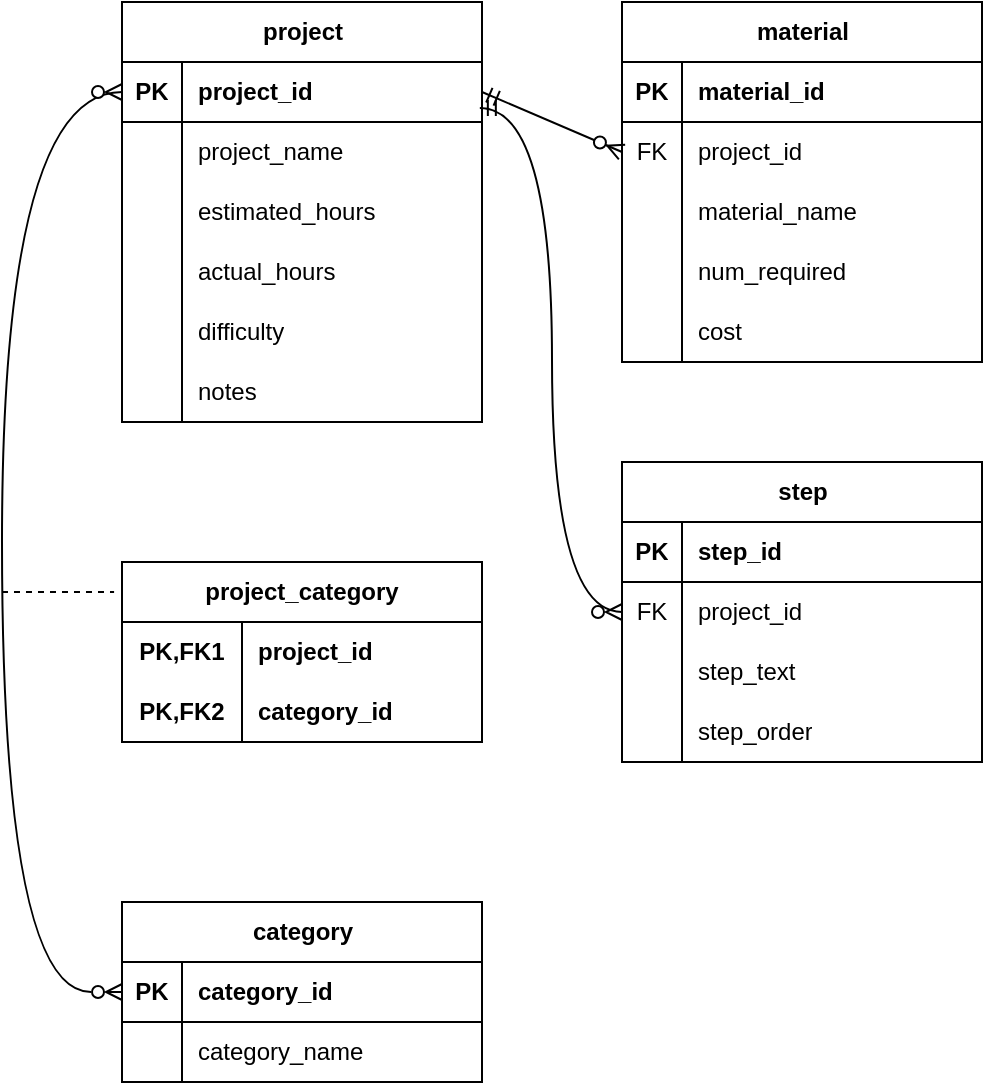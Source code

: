 <mxfile version="21.6.8" type="device">
  <diagram name="Page-1" id="2K3Vi2Fc3GceMsmTWdwY">
    <mxGraphModel dx="566" dy="936" grid="1" gridSize="10" guides="1" tooltips="1" connect="1" arrows="1" fold="1" page="1" pageScale="1" pageWidth="850" pageHeight="1100" math="0" shadow="0">
      <root>
        <mxCell id="0" />
        <mxCell id="1" parent="0" />
        <mxCell id="L_CUQ1WwxZBfrq4QyveK-1" value="project" style="shape=table;startSize=30;container=1;collapsible=1;childLayout=tableLayout;fixedRows=1;rowLines=0;fontStyle=1;align=center;resizeLast=1;html=1;" vertex="1" parent="1">
          <mxGeometry x="100" y="90" width="180" height="210" as="geometry" />
        </mxCell>
        <mxCell id="L_CUQ1WwxZBfrq4QyveK-2" value="" style="shape=tableRow;horizontal=0;startSize=0;swimlaneHead=0;swimlaneBody=0;fillColor=none;collapsible=0;dropTarget=0;points=[[0,0.5],[1,0.5]];portConstraint=eastwest;top=0;left=0;right=0;bottom=1;swimlaneFillColor=default;" vertex="1" parent="L_CUQ1WwxZBfrq4QyveK-1">
          <mxGeometry y="30" width="180" height="30" as="geometry" />
        </mxCell>
        <mxCell id="L_CUQ1WwxZBfrq4QyveK-3" value="PK" style="shape=partialRectangle;connectable=0;fillColor=none;top=0;left=0;bottom=0;right=0;fontStyle=1;overflow=hidden;whiteSpace=wrap;html=1;" vertex="1" parent="L_CUQ1WwxZBfrq4QyveK-2">
          <mxGeometry width="30" height="30" as="geometry">
            <mxRectangle width="30" height="30" as="alternateBounds" />
          </mxGeometry>
        </mxCell>
        <mxCell id="L_CUQ1WwxZBfrq4QyveK-4" value="&lt;span style=&quot;&quot;&gt;project_id&lt;/span&gt;" style="shape=partialRectangle;connectable=0;fillColor=none;top=0;left=0;bottom=0;right=0;align=left;spacingLeft=6;fontStyle=1;overflow=hidden;whiteSpace=wrap;html=1;strokeColor=inherit;" vertex="1" parent="L_CUQ1WwxZBfrq4QyveK-2">
          <mxGeometry x="30" width="150" height="30" as="geometry">
            <mxRectangle width="150" height="30" as="alternateBounds" />
          </mxGeometry>
        </mxCell>
        <mxCell id="L_CUQ1WwxZBfrq4QyveK-5" value="" style="shape=tableRow;horizontal=0;startSize=0;swimlaneHead=0;swimlaneBody=0;fillColor=none;collapsible=0;dropTarget=0;points=[[0,0.5],[1,0.5]];portConstraint=eastwest;top=0;left=0;right=0;bottom=0;" vertex="1" parent="L_CUQ1WwxZBfrq4QyveK-1">
          <mxGeometry y="60" width="180" height="30" as="geometry" />
        </mxCell>
        <mxCell id="L_CUQ1WwxZBfrq4QyveK-6" value="" style="shape=partialRectangle;connectable=0;fillColor=none;top=0;left=0;bottom=0;right=0;editable=1;overflow=hidden;whiteSpace=wrap;html=1;" vertex="1" parent="L_CUQ1WwxZBfrq4QyveK-5">
          <mxGeometry width="30" height="30" as="geometry">
            <mxRectangle width="30" height="30" as="alternateBounds" />
          </mxGeometry>
        </mxCell>
        <mxCell id="L_CUQ1WwxZBfrq4QyveK-7" value="project_name" style="shape=partialRectangle;connectable=0;fillColor=none;top=0;left=0;bottom=0;right=0;align=left;spacingLeft=6;overflow=hidden;whiteSpace=wrap;html=1;" vertex="1" parent="L_CUQ1WwxZBfrq4QyveK-5">
          <mxGeometry x="30" width="150" height="30" as="geometry">
            <mxRectangle width="150" height="30" as="alternateBounds" />
          </mxGeometry>
        </mxCell>
        <mxCell id="L_CUQ1WwxZBfrq4QyveK-8" value="" style="shape=tableRow;horizontal=0;startSize=0;swimlaneHead=0;swimlaneBody=0;fillColor=none;collapsible=0;dropTarget=0;points=[[0,0.5],[1,0.5]];portConstraint=eastwest;top=0;left=0;right=0;bottom=0;" vertex="1" parent="L_CUQ1WwxZBfrq4QyveK-1">
          <mxGeometry y="90" width="180" height="30" as="geometry" />
        </mxCell>
        <mxCell id="L_CUQ1WwxZBfrq4QyveK-9" value="" style="shape=partialRectangle;connectable=0;fillColor=none;top=0;left=0;bottom=0;right=0;editable=1;overflow=hidden;whiteSpace=wrap;html=1;" vertex="1" parent="L_CUQ1WwxZBfrq4QyveK-8">
          <mxGeometry width="30" height="30" as="geometry">
            <mxRectangle width="30" height="30" as="alternateBounds" />
          </mxGeometry>
        </mxCell>
        <mxCell id="L_CUQ1WwxZBfrq4QyveK-10" value="estimated_hours" style="shape=partialRectangle;connectable=0;fillColor=none;top=0;left=0;bottom=0;right=0;align=left;spacingLeft=6;overflow=hidden;whiteSpace=wrap;html=1;" vertex="1" parent="L_CUQ1WwxZBfrq4QyveK-8">
          <mxGeometry x="30" width="150" height="30" as="geometry">
            <mxRectangle width="150" height="30" as="alternateBounds" />
          </mxGeometry>
        </mxCell>
        <mxCell id="L_CUQ1WwxZBfrq4QyveK-11" value="" style="shape=tableRow;horizontal=0;startSize=0;swimlaneHead=0;swimlaneBody=0;fillColor=none;collapsible=0;dropTarget=0;points=[[0,0.5],[1,0.5]];portConstraint=eastwest;top=0;left=0;right=0;bottom=0;" vertex="1" parent="L_CUQ1WwxZBfrq4QyveK-1">
          <mxGeometry y="120" width="180" height="30" as="geometry" />
        </mxCell>
        <mxCell id="L_CUQ1WwxZBfrq4QyveK-12" value="" style="shape=partialRectangle;connectable=0;fillColor=none;top=0;left=0;bottom=0;right=0;editable=1;overflow=hidden;whiteSpace=wrap;html=1;" vertex="1" parent="L_CUQ1WwxZBfrq4QyveK-11">
          <mxGeometry width="30" height="30" as="geometry">
            <mxRectangle width="30" height="30" as="alternateBounds" />
          </mxGeometry>
        </mxCell>
        <mxCell id="L_CUQ1WwxZBfrq4QyveK-13" value="actual_hours" style="shape=partialRectangle;connectable=0;fillColor=none;top=0;left=0;bottom=0;right=0;align=left;spacingLeft=6;overflow=hidden;whiteSpace=wrap;html=1;" vertex="1" parent="L_CUQ1WwxZBfrq4QyveK-11">
          <mxGeometry x="30" width="150" height="30" as="geometry">
            <mxRectangle width="150" height="30" as="alternateBounds" />
          </mxGeometry>
        </mxCell>
        <mxCell id="L_CUQ1WwxZBfrq4QyveK-20" style="shape=tableRow;horizontal=0;startSize=0;swimlaneHead=0;swimlaneBody=0;fillColor=none;collapsible=0;dropTarget=0;points=[[0,0.5],[1,0.5]];portConstraint=eastwest;top=0;left=0;right=0;bottom=0;" vertex="1" parent="L_CUQ1WwxZBfrq4QyveK-1">
          <mxGeometry y="150" width="180" height="30" as="geometry" />
        </mxCell>
        <mxCell id="L_CUQ1WwxZBfrq4QyveK-21" style="shape=partialRectangle;connectable=0;fillColor=none;top=0;left=0;bottom=0;right=0;editable=1;overflow=hidden;whiteSpace=wrap;html=1;" vertex="1" parent="L_CUQ1WwxZBfrq4QyveK-20">
          <mxGeometry width="30" height="30" as="geometry">
            <mxRectangle width="30" height="30" as="alternateBounds" />
          </mxGeometry>
        </mxCell>
        <mxCell id="L_CUQ1WwxZBfrq4QyveK-22" value="difficulty" style="shape=partialRectangle;connectable=0;fillColor=none;top=0;left=0;bottom=0;right=0;align=left;spacingLeft=6;overflow=hidden;whiteSpace=wrap;html=1;" vertex="1" parent="L_CUQ1WwxZBfrq4QyveK-20">
          <mxGeometry x="30" width="150" height="30" as="geometry">
            <mxRectangle width="150" height="30" as="alternateBounds" />
          </mxGeometry>
        </mxCell>
        <mxCell id="L_CUQ1WwxZBfrq4QyveK-17" style="shape=tableRow;horizontal=0;startSize=0;swimlaneHead=0;swimlaneBody=0;fillColor=none;collapsible=0;dropTarget=0;points=[[0,0.5],[1,0.5]];portConstraint=eastwest;top=0;left=0;right=0;bottom=0;" vertex="1" parent="L_CUQ1WwxZBfrq4QyveK-1">
          <mxGeometry y="180" width="180" height="30" as="geometry" />
        </mxCell>
        <mxCell id="L_CUQ1WwxZBfrq4QyveK-18" style="shape=partialRectangle;connectable=0;fillColor=none;top=0;left=0;bottom=0;right=0;editable=1;overflow=hidden;whiteSpace=wrap;html=1;" vertex="1" parent="L_CUQ1WwxZBfrq4QyveK-17">
          <mxGeometry width="30" height="30" as="geometry">
            <mxRectangle width="30" height="30" as="alternateBounds" />
          </mxGeometry>
        </mxCell>
        <mxCell id="L_CUQ1WwxZBfrq4QyveK-19" value="notes" style="shape=partialRectangle;connectable=0;fillColor=none;top=0;left=0;bottom=0;right=0;align=left;spacingLeft=6;overflow=hidden;whiteSpace=wrap;html=1;" vertex="1" parent="L_CUQ1WwxZBfrq4QyveK-17">
          <mxGeometry x="30" width="150" height="30" as="geometry">
            <mxRectangle width="150" height="30" as="alternateBounds" />
          </mxGeometry>
        </mxCell>
        <mxCell id="L_CUQ1WwxZBfrq4QyveK-23" value="material" style="shape=table;startSize=30;container=1;collapsible=1;childLayout=tableLayout;fixedRows=1;rowLines=0;fontStyle=1;align=center;resizeLast=1;html=1;" vertex="1" parent="1">
          <mxGeometry x="350" y="90" width="180" height="180" as="geometry" />
        </mxCell>
        <mxCell id="L_CUQ1WwxZBfrq4QyveK-24" value="" style="shape=tableRow;horizontal=0;startSize=0;swimlaneHead=0;swimlaneBody=0;fillColor=none;collapsible=0;dropTarget=0;points=[[0,0.5],[1,0.5]];portConstraint=eastwest;top=0;left=0;right=0;bottom=1;" vertex="1" parent="L_CUQ1WwxZBfrq4QyveK-23">
          <mxGeometry y="30" width="180" height="30" as="geometry" />
        </mxCell>
        <mxCell id="L_CUQ1WwxZBfrq4QyveK-25" value="PK" style="shape=partialRectangle;connectable=0;fillColor=none;top=0;left=0;bottom=0;right=0;fontStyle=1;overflow=hidden;whiteSpace=wrap;html=1;" vertex="1" parent="L_CUQ1WwxZBfrq4QyveK-24">
          <mxGeometry width="30" height="30" as="geometry">
            <mxRectangle width="30" height="30" as="alternateBounds" />
          </mxGeometry>
        </mxCell>
        <mxCell id="L_CUQ1WwxZBfrq4QyveK-26" value="material_id" style="shape=partialRectangle;connectable=0;fillColor=none;top=0;left=0;bottom=0;right=0;align=left;spacingLeft=6;fontStyle=1;overflow=hidden;whiteSpace=wrap;html=1;" vertex="1" parent="L_CUQ1WwxZBfrq4QyveK-24">
          <mxGeometry x="30" width="150" height="30" as="geometry">
            <mxRectangle width="150" height="30" as="alternateBounds" />
          </mxGeometry>
        </mxCell>
        <mxCell id="L_CUQ1WwxZBfrq4QyveK-27" value="" style="shape=tableRow;horizontal=0;startSize=0;swimlaneHead=0;swimlaneBody=0;fillColor=none;collapsible=0;dropTarget=0;points=[[0,0.5],[1,0.5]];portConstraint=eastwest;top=0;left=0;right=0;bottom=0;" vertex="1" parent="L_CUQ1WwxZBfrq4QyveK-23">
          <mxGeometry y="60" width="180" height="30" as="geometry" />
        </mxCell>
        <mxCell id="L_CUQ1WwxZBfrq4QyveK-28" value="FK" style="shape=partialRectangle;connectable=0;fillColor=none;top=0;left=0;bottom=0;right=0;editable=1;overflow=hidden;whiteSpace=wrap;html=1;" vertex="1" parent="L_CUQ1WwxZBfrq4QyveK-27">
          <mxGeometry width="30" height="30" as="geometry">
            <mxRectangle width="30" height="30" as="alternateBounds" />
          </mxGeometry>
        </mxCell>
        <mxCell id="L_CUQ1WwxZBfrq4QyveK-29" value="project_id" style="shape=partialRectangle;connectable=0;fillColor=none;top=0;left=0;bottom=0;right=0;align=left;spacingLeft=6;overflow=hidden;whiteSpace=wrap;html=1;" vertex="1" parent="L_CUQ1WwxZBfrq4QyveK-27">
          <mxGeometry x="30" width="150" height="30" as="geometry">
            <mxRectangle width="150" height="30" as="alternateBounds" />
          </mxGeometry>
        </mxCell>
        <mxCell id="L_CUQ1WwxZBfrq4QyveK-30" value="" style="shape=tableRow;horizontal=0;startSize=0;swimlaneHead=0;swimlaneBody=0;fillColor=none;collapsible=0;dropTarget=0;points=[[0,0.5],[1,0.5]];portConstraint=eastwest;top=0;left=0;right=0;bottom=0;" vertex="1" parent="L_CUQ1WwxZBfrq4QyveK-23">
          <mxGeometry y="90" width="180" height="30" as="geometry" />
        </mxCell>
        <mxCell id="L_CUQ1WwxZBfrq4QyveK-31" value="" style="shape=partialRectangle;connectable=0;fillColor=none;top=0;left=0;bottom=0;right=0;editable=1;overflow=hidden;whiteSpace=wrap;html=1;" vertex="1" parent="L_CUQ1WwxZBfrq4QyveK-30">
          <mxGeometry width="30" height="30" as="geometry">
            <mxRectangle width="30" height="30" as="alternateBounds" />
          </mxGeometry>
        </mxCell>
        <mxCell id="L_CUQ1WwxZBfrq4QyveK-32" value="material_name" style="shape=partialRectangle;connectable=0;fillColor=none;top=0;left=0;bottom=0;right=0;align=left;spacingLeft=6;overflow=hidden;whiteSpace=wrap;html=1;" vertex="1" parent="L_CUQ1WwxZBfrq4QyveK-30">
          <mxGeometry x="30" width="150" height="30" as="geometry">
            <mxRectangle width="150" height="30" as="alternateBounds" />
          </mxGeometry>
        </mxCell>
        <mxCell id="L_CUQ1WwxZBfrq4QyveK-33" value="" style="shape=tableRow;horizontal=0;startSize=0;swimlaneHead=0;swimlaneBody=0;fillColor=none;collapsible=0;dropTarget=0;points=[[0,0.5],[1,0.5]];portConstraint=eastwest;top=0;left=0;right=0;bottom=0;" vertex="1" parent="L_CUQ1WwxZBfrq4QyveK-23">
          <mxGeometry y="120" width="180" height="30" as="geometry" />
        </mxCell>
        <mxCell id="L_CUQ1WwxZBfrq4QyveK-34" value="" style="shape=partialRectangle;connectable=0;fillColor=none;top=0;left=0;bottom=0;right=0;editable=1;overflow=hidden;whiteSpace=wrap;html=1;" vertex="1" parent="L_CUQ1WwxZBfrq4QyveK-33">
          <mxGeometry width="30" height="30" as="geometry">
            <mxRectangle width="30" height="30" as="alternateBounds" />
          </mxGeometry>
        </mxCell>
        <mxCell id="L_CUQ1WwxZBfrq4QyveK-35" value="num_required" style="shape=partialRectangle;connectable=0;fillColor=none;top=0;left=0;bottom=0;right=0;align=left;spacingLeft=6;overflow=hidden;whiteSpace=wrap;html=1;" vertex="1" parent="L_CUQ1WwxZBfrq4QyveK-33">
          <mxGeometry x="30" width="150" height="30" as="geometry">
            <mxRectangle width="150" height="30" as="alternateBounds" />
          </mxGeometry>
        </mxCell>
        <mxCell id="L_CUQ1WwxZBfrq4QyveK-42" style="shape=tableRow;horizontal=0;startSize=0;swimlaneHead=0;swimlaneBody=0;fillColor=none;collapsible=0;dropTarget=0;points=[[0,0.5],[1,0.5]];portConstraint=eastwest;top=0;left=0;right=0;bottom=0;" vertex="1" parent="L_CUQ1WwxZBfrq4QyveK-23">
          <mxGeometry y="150" width="180" height="30" as="geometry" />
        </mxCell>
        <mxCell id="L_CUQ1WwxZBfrq4QyveK-43" style="shape=partialRectangle;connectable=0;fillColor=none;top=0;left=0;bottom=0;right=0;editable=1;overflow=hidden;whiteSpace=wrap;html=1;" vertex="1" parent="L_CUQ1WwxZBfrq4QyveK-42">
          <mxGeometry width="30" height="30" as="geometry">
            <mxRectangle width="30" height="30" as="alternateBounds" />
          </mxGeometry>
        </mxCell>
        <mxCell id="L_CUQ1WwxZBfrq4QyveK-44" value="cost" style="shape=partialRectangle;connectable=0;fillColor=none;top=0;left=0;bottom=0;right=0;align=left;spacingLeft=6;overflow=hidden;whiteSpace=wrap;html=1;" vertex="1" parent="L_CUQ1WwxZBfrq4QyveK-42">
          <mxGeometry x="30" width="150" height="30" as="geometry">
            <mxRectangle width="150" height="30" as="alternateBounds" />
          </mxGeometry>
        </mxCell>
        <mxCell id="L_CUQ1WwxZBfrq4QyveK-58" value="step" style="shape=table;startSize=30;container=1;collapsible=1;childLayout=tableLayout;fixedRows=1;rowLines=0;fontStyle=1;align=center;resizeLast=1;html=1;" vertex="1" parent="1">
          <mxGeometry x="350" y="320" width="180" height="150" as="geometry" />
        </mxCell>
        <mxCell id="L_CUQ1WwxZBfrq4QyveK-59" value="" style="shape=tableRow;horizontal=0;startSize=0;swimlaneHead=0;swimlaneBody=0;fillColor=none;collapsible=0;dropTarget=0;points=[[0,0.5],[1,0.5]];portConstraint=eastwest;top=0;left=0;right=0;bottom=1;" vertex="1" parent="L_CUQ1WwxZBfrq4QyveK-58">
          <mxGeometry y="30" width="180" height="30" as="geometry" />
        </mxCell>
        <mxCell id="L_CUQ1WwxZBfrq4QyveK-60" value="PK" style="shape=partialRectangle;connectable=0;fillColor=none;top=0;left=0;bottom=0;right=0;fontStyle=1;overflow=hidden;whiteSpace=wrap;html=1;" vertex="1" parent="L_CUQ1WwxZBfrq4QyveK-59">
          <mxGeometry width="30" height="30" as="geometry">
            <mxRectangle width="30" height="30" as="alternateBounds" />
          </mxGeometry>
        </mxCell>
        <mxCell id="L_CUQ1WwxZBfrq4QyveK-61" value="step_id" style="shape=partialRectangle;connectable=0;fillColor=none;top=0;left=0;bottom=0;right=0;align=left;spacingLeft=6;fontStyle=1;overflow=hidden;whiteSpace=wrap;html=1;" vertex="1" parent="L_CUQ1WwxZBfrq4QyveK-59">
          <mxGeometry x="30" width="150" height="30" as="geometry">
            <mxRectangle width="150" height="30" as="alternateBounds" />
          </mxGeometry>
        </mxCell>
        <mxCell id="L_CUQ1WwxZBfrq4QyveK-62" value="" style="shape=tableRow;horizontal=0;startSize=0;swimlaneHead=0;swimlaneBody=0;fillColor=none;collapsible=0;dropTarget=0;points=[[0,0.5],[1,0.5]];portConstraint=eastwest;top=0;left=0;right=0;bottom=0;" vertex="1" parent="L_CUQ1WwxZBfrq4QyveK-58">
          <mxGeometry y="60" width="180" height="30" as="geometry" />
        </mxCell>
        <mxCell id="L_CUQ1WwxZBfrq4QyveK-63" value="FK" style="shape=partialRectangle;connectable=0;fillColor=none;top=0;left=0;bottom=0;right=0;editable=1;overflow=hidden;whiteSpace=wrap;html=1;" vertex="1" parent="L_CUQ1WwxZBfrq4QyveK-62">
          <mxGeometry width="30" height="30" as="geometry">
            <mxRectangle width="30" height="30" as="alternateBounds" />
          </mxGeometry>
        </mxCell>
        <mxCell id="L_CUQ1WwxZBfrq4QyveK-64" value="project_id" style="shape=partialRectangle;connectable=0;fillColor=none;top=0;left=0;bottom=0;right=0;align=left;spacingLeft=6;overflow=hidden;whiteSpace=wrap;html=1;" vertex="1" parent="L_CUQ1WwxZBfrq4QyveK-62">
          <mxGeometry x="30" width="150" height="30" as="geometry">
            <mxRectangle width="150" height="30" as="alternateBounds" />
          </mxGeometry>
        </mxCell>
        <mxCell id="L_CUQ1WwxZBfrq4QyveK-65" value="" style="shape=tableRow;horizontal=0;startSize=0;swimlaneHead=0;swimlaneBody=0;fillColor=none;collapsible=0;dropTarget=0;points=[[0,0.5],[1,0.5]];portConstraint=eastwest;top=0;left=0;right=0;bottom=0;" vertex="1" parent="L_CUQ1WwxZBfrq4QyveK-58">
          <mxGeometry y="90" width="180" height="30" as="geometry" />
        </mxCell>
        <mxCell id="L_CUQ1WwxZBfrq4QyveK-66" value="" style="shape=partialRectangle;connectable=0;fillColor=none;top=0;left=0;bottom=0;right=0;editable=1;overflow=hidden;whiteSpace=wrap;html=1;" vertex="1" parent="L_CUQ1WwxZBfrq4QyveK-65">
          <mxGeometry width="30" height="30" as="geometry">
            <mxRectangle width="30" height="30" as="alternateBounds" />
          </mxGeometry>
        </mxCell>
        <mxCell id="L_CUQ1WwxZBfrq4QyveK-67" value="step_text" style="shape=partialRectangle;connectable=0;fillColor=none;top=0;left=0;bottom=0;right=0;align=left;spacingLeft=6;overflow=hidden;whiteSpace=wrap;html=1;" vertex="1" parent="L_CUQ1WwxZBfrq4QyveK-65">
          <mxGeometry x="30" width="150" height="30" as="geometry">
            <mxRectangle width="150" height="30" as="alternateBounds" />
          </mxGeometry>
        </mxCell>
        <mxCell id="L_CUQ1WwxZBfrq4QyveK-68" value="" style="shape=tableRow;horizontal=0;startSize=0;swimlaneHead=0;swimlaneBody=0;fillColor=none;collapsible=0;dropTarget=0;points=[[0,0.5],[1,0.5]];portConstraint=eastwest;top=0;left=0;right=0;bottom=0;" vertex="1" parent="L_CUQ1WwxZBfrq4QyveK-58">
          <mxGeometry y="120" width="180" height="30" as="geometry" />
        </mxCell>
        <mxCell id="L_CUQ1WwxZBfrq4QyveK-69" value="" style="shape=partialRectangle;connectable=0;fillColor=none;top=0;left=0;bottom=0;right=0;editable=1;overflow=hidden;whiteSpace=wrap;html=1;" vertex="1" parent="L_CUQ1WwxZBfrq4QyveK-68">
          <mxGeometry width="30" height="30" as="geometry">
            <mxRectangle width="30" height="30" as="alternateBounds" />
          </mxGeometry>
        </mxCell>
        <mxCell id="L_CUQ1WwxZBfrq4QyveK-70" value="step_order" style="shape=partialRectangle;connectable=0;fillColor=none;top=0;left=0;bottom=0;right=0;align=left;spacingLeft=6;overflow=hidden;whiteSpace=wrap;html=1;" vertex="1" parent="L_CUQ1WwxZBfrq4QyveK-68">
          <mxGeometry x="30" width="150" height="30" as="geometry">
            <mxRectangle width="150" height="30" as="alternateBounds" />
          </mxGeometry>
        </mxCell>
        <mxCell id="L_CUQ1WwxZBfrq4QyveK-71" value="category" style="shape=table;startSize=30;container=1;collapsible=1;childLayout=tableLayout;fixedRows=1;rowLines=0;fontStyle=1;align=center;resizeLast=1;html=1;" vertex="1" parent="1">
          <mxGeometry x="100" y="540" width="180" height="90" as="geometry" />
        </mxCell>
        <mxCell id="L_CUQ1WwxZBfrq4QyveK-72" value="" style="shape=tableRow;horizontal=0;startSize=0;swimlaneHead=0;swimlaneBody=0;fillColor=none;collapsible=0;dropTarget=0;points=[[0,0.5],[1,0.5]];portConstraint=eastwest;top=0;left=0;right=0;bottom=1;" vertex="1" parent="L_CUQ1WwxZBfrq4QyveK-71">
          <mxGeometry y="30" width="180" height="30" as="geometry" />
        </mxCell>
        <mxCell id="L_CUQ1WwxZBfrq4QyveK-73" value="PK" style="shape=partialRectangle;connectable=0;fillColor=none;top=0;left=0;bottom=0;right=0;fontStyle=1;overflow=hidden;whiteSpace=wrap;html=1;" vertex="1" parent="L_CUQ1WwxZBfrq4QyveK-72">
          <mxGeometry width="30" height="30" as="geometry">
            <mxRectangle width="30" height="30" as="alternateBounds" />
          </mxGeometry>
        </mxCell>
        <mxCell id="L_CUQ1WwxZBfrq4QyveK-74" value="category_id" style="shape=partialRectangle;connectable=0;fillColor=none;top=0;left=0;bottom=0;right=0;align=left;spacingLeft=6;fontStyle=1;overflow=hidden;whiteSpace=wrap;html=1;" vertex="1" parent="L_CUQ1WwxZBfrq4QyveK-72">
          <mxGeometry x="30" width="150" height="30" as="geometry">
            <mxRectangle width="150" height="30" as="alternateBounds" />
          </mxGeometry>
        </mxCell>
        <mxCell id="L_CUQ1WwxZBfrq4QyveK-75" value="" style="shape=tableRow;horizontal=0;startSize=0;swimlaneHead=0;swimlaneBody=0;fillColor=none;collapsible=0;dropTarget=0;points=[[0,0.5],[1,0.5]];portConstraint=eastwest;top=0;left=0;right=0;bottom=0;" vertex="1" parent="L_CUQ1WwxZBfrq4QyveK-71">
          <mxGeometry y="60" width="180" height="30" as="geometry" />
        </mxCell>
        <mxCell id="L_CUQ1WwxZBfrq4QyveK-76" value="" style="shape=partialRectangle;connectable=0;fillColor=none;top=0;left=0;bottom=0;right=0;editable=1;overflow=hidden;whiteSpace=wrap;html=1;" vertex="1" parent="L_CUQ1WwxZBfrq4QyveK-75">
          <mxGeometry width="30" height="30" as="geometry">
            <mxRectangle width="30" height="30" as="alternateBounds" />
          </mxGeometry>
        </mxCell>
        <mxCell id="L_CUQ1WwxZBfrq4QyveK-77" value="category_name" style="shape=partialRectangle;connectable=0;fillColor=none;top=0;left=0;bottom=0;right=0;align=left;spacingLeft=6;overflow=hidden;whiteSpace=wrap;html=1;" vertex="1" parent="L_CUQ1WwxZBfrq4QyveK-75">
          <mxGeometry x="30" width="150" height="30" as="geometry">
            <mxRectangle width="150" height="30" as="alternateBounds" />
          </mxGeometry>
        </mxCell>
        <mxCell id="L_CUQ1WwxZBfrq4QyveK-97" value="project_category" style="shape=table;startSize=30;container=1;collapsible=1;childLayout=tableLayout;fixedRows=1;rowLines=0;fontStyle=1;align=center;resizeLast=1;html=1;whiteSpace=wrap;" vertex="1" parent="1">
          <mxGeometry x="100" y="370" width="180" height="90" as="geometry" />
        </mxCell>
        <mxCell id="L_CUQ1WwxZBfrq4QyveK-98" value="" style="shape=tableRow;horizontal=0;startSize=0;swimlaneHead=0;swimlaneBody=0;fillColor=none;collapsible=0;dropTarget=0;points=[[0,0.5],[1,0.5]];portConstraint=eastwest;top=0;left=0;right=0;bottom=0;html=1;" vertex="1" parent="L_CUQ1WwxZBfrq4QyveK-97">
          <mxGeometry y="30" width="180" height="30" as="geometry" />
        </mxCell>
        <mxCell id="L_CUQ1WwxZBfrq4QyveK-99" value="PK,FK1" style="shape=partialRectangle;connectable=0;fillColor=none;top=0;left=0;bottom=0;right=0;fontStyle=1;overflow=hidden;html=1;whiteSpace=wrap;" vertex="1" parent="L_CUQ1WwxZBfrq4QyveK-98">
          <mxGeometry width="60" height="30" as="geometry">
            <mxRectangle width="60" height="30" as="alternateBounds" />
          </mxGeometry>
        </mxCell>
        <mxCell id="L_CUQ1WwxZBfrq4QyveK-100" value="project_id" style="shape=partialRectangle;connectable=0;fillColor=none;top=0;left=0;bottom=0;right=0;align=left;spacingLeft=6;fontStyle=1;overflow=hidden;html=1;whiteSpace=wrap;" vertex="1" parent="L_CUQ1WwxZBfrq4QyveK-98">
          <mxGeometry x="60" width="120" height="30" as="geometry">
            <mxRectangle width="120" height="30" as="alternateBounds" />
          </mxGeometry>
        </mxCell>
        <mxCell id="L_CUQ1WwxZBfrq4QyveK-101" value="" style="shape=tableRow;horizontal=0;startSize=0;swimlaneHead=0;swimlaneBody=0;fillColor=none;collapsible=0;dropTarget=0;points=[[0,0.5],[1,0.5]];portConstraint=eastwest;top=0;left=0;right=0;bottom=1;html=1;" vertex="1" parent="L_CUQ1WwxZBfrq4QyveK-97">
          <mxGeometry y="60" width="180" height="30" as="geometry" />
        </mxCell>
        <mxCell id="L_CUQ1WwxZBfrq4QyveK-102" value="PK,FK2" style="shape=partialRectangle;connectable=0;fillColor=none;top=0;left=0;bottom=0;right=0;fontStyle=1;overflow=hidden;html=1;whiteSpace=wrap;" vertex="1" parent="L_CUQ1WwxZBfrq4QyveK-101">
          <mxGeometry width="60" height="30" as="geometry">
            <mxRectangle width="60" height="30" as="alternateBounds" />
          </mxGeometry>
        </mxCell>
        <mxCell id="L_CUQ1WwxZBfrq4QyveK-103" value="category_id" style="shape=partialRectangle;connectable=0;fillColor=none;top=0;left=0;bottom=0;right=0;align=left;spacingLeft=6;fontStyle=1;overflow=hidden;html=1;whiteSpace=wrap;" vertex="1" parent="L_CUQ1WwxZBfrq4QyveK-101">
          <mxGeometry x="60" width="120" height="30" as="geometry">
            <mxRectangle width="120" height="30" as="alternateBounds" />
          </mxGeometry>
        </mxCell>
        <mxCell id="L_CUQ1WwxZBfrq4QyveK-110" value="" style="fontSize=12;html=1;endArrow=ERzeroToMany;endFill=1;rounded=0;exitX=0;exitY=0.5;exitDx=0;exitDy=0;entryX=0;entryY=0.5;entryDx=0;entryDy=0;edgeStyle=orthogonalEdgeStyle;curved=1;startArrow=ERzeroToMany;startFill=0;" edge="1" parent="1" source="L_CUQ1WwxZBfrq4QyveK-72" target="L_CUQ1WwxZBfrq4QyveK-2">
          <mxGeometry width="100" height="100" relative="1" as="geometry">
            <mxPoint x="40" y="580" as="sourcePoint" />
            <mxPoint x="90" y="140" as="targetPoint" />
            <Array as="points">
              <mxPoint x="40" y="585" />
              <mxPoint x="40" y="135" />
            </Array>
          </mxGeometry>
        </mxCell>
        <mxCell id="L_CUQ1WwxZBfrq4QyveK-113" value="" style="endArrow=none;html=1;rounded=0;entryX=-0.022;entryY=0.167;entryDx=0;entryDy=0;entryPerimeter=0;dashed=1;" edge="1" parent="1" target="L_CUQ1WwxZBfrq4QyveK-97">
          <mxGeometry relative="1" as="geometry">
            <mxPoint x="40" y="385" as="sourcePoint" />
            <mxPoint x="180" y="700" as="targetPoint" />
          </mxGeometry>
        </mxCell>
        <mxCell id="L_CUQ1WwxZBfrq4QyveK-114" value="" style="fontSize=12;html=1;endArrow=ERzeroToMany;endFill=1;rounded=0;exitX=1;exitY=0.5;exitDx=0;exitDy=0;entryX=0;entryY=0.5;entryDx=0;entryDy=0;startArrow=ERmandOne;startFill=0;" edge="1" parent="1" source="L_CUQ1WwxZBfrq4QyveK-2" target="L_CUQ1WwxZBfrq4QyveK-27">
          <mxGeometry width="100" height="100" relative="1" as="geometry">
            <mxPoint x="290" y="130" as="sourcePoint" />
            <mxPoint x="390" y="30" as="targetPoint" />
          </mxGeometry>
        </mxCell>
        <mxCell id="L_CUQ1WwxZBfrq4QyveK-115" value="" style="fontSize=12;html=1;endArrow=ERzeroToMany;endFill=1;exitX=0.994;exitY=0.767;exitDx=0;exitDy=0;entryX=0;entryY=0.5;entryDx=0;entryDy=0;startArrow=ERmandOne;startFill=0;exitPerimeter=0;curved=1;edgeStyle=orthogonalEdgeStyle;" edge="1" parent="1" source="L_CUQ1WwxZBfrq4QyveK-2" target="L_CUQ1WwxZBfrq4QyveK-62">
          <mxGeometry width="100" height="100" relative="1" as="geometry">
            <mxPoint x="290" y="145" as="sourcePoint" />
            <mxPoint x="360" y="175" as="targetPoint" />
          </mxGeometry>
        </mxCell>
      </root>
    </mxGraphModel>
  </diagram>
</mxfile>

